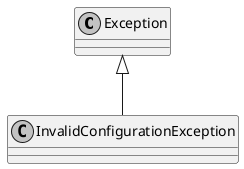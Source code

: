 @startuml
skinparam monochrome true
skinparam classAttributeIconSize 0

Exception <|-- InvalidConfigurationException

@enduml
